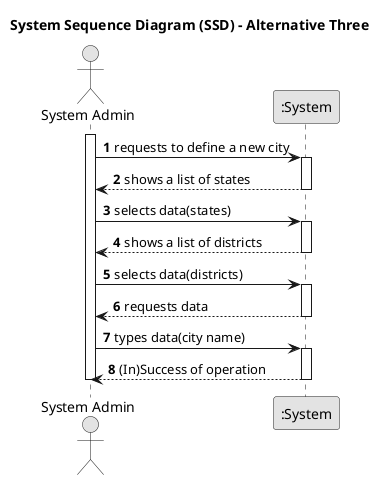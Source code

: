 @startuml
'https://plantuml.com/sequence-diagram
skinparam monochrome true
skinparam packageStyle rectangle
skinparam shadowing false

title System Sequence Diagram (SSD) - Alternative Three

autonumber

actor "System Admin" as Admin
participant ":System" as System

activate Admin

    Admin -> System : requests to define a new city
    activate System

        System --> Admin : shows a list of states
    deactivate System

    Admin -> System : selects data(states)
    activate System

        System --> Admin : shows a list of districts
    deactivate System

    Admin -> System : selects data(districts)
    activate System

        System --> Admin : requests data
    deactivate System

    Admin -> System : types data(city name)
    activate System

        System --> Admin : (In)Success of operation
    deactivate System
deactivate Admin
@enduml